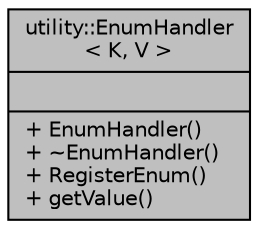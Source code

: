 digraph "utility::EnumHandler&lt; K, V &gt;"
{
 // INTERACTIVE_SVG=YES
 // LATEX_PDF_SIZE
  edge [fontname="Helvetica",fontsize="10",labelfontname="Helvetica",labelfontsize="10"];
  node [fontname="Helvetica",fontsize="10",shape=record];
  Node4 [label="{utility::EnumHandler\l\< K, V \>\n||+ EnumHandler()\l+ ~EnumHandler()\l+ RegisterEnum()\l+ getValue()\l}",height=0.2,width=0.4,color="black", fillcolor="grey75", style="filled", fontcolor="black",tooltip="Maps enums."];
}
